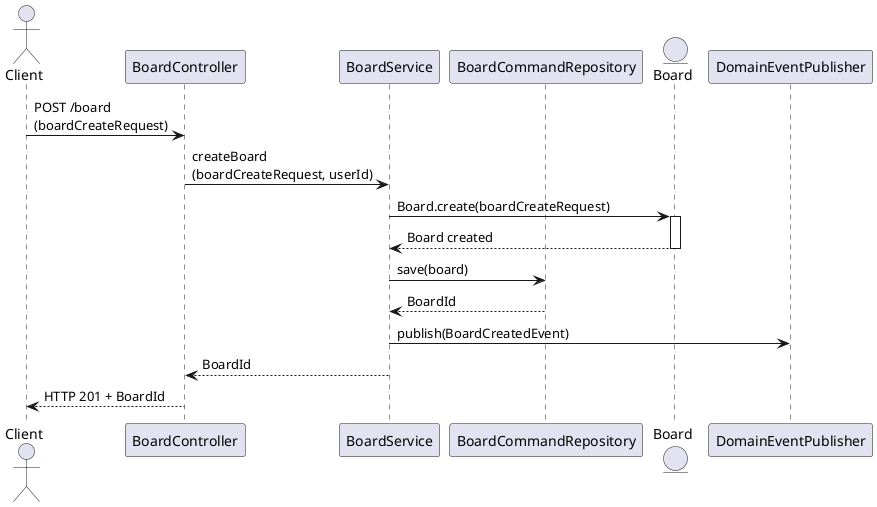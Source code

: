 @startuml
actor Client
participant BoardController
participant BoardService
participant BoardCommandRepository
Entity Board

Client -> BoardController : POST /board \n(boardCreateRequest)

BoardController -> BoardService : createBoard \n(boardCreateRequest, userId)

BoardService -> Board : Board.create(boardCreateRequest)

activate Board
Board --> BoardService : Board created
deactivate Board

BoardService -> BoardCommandRepository : save(board)
BoardCommandRepository --> BoardService : BoardId

BoardService -> DomainEventPublisher : publish(BoardCreatedEvent)

BoardService --> BoardController : BoardId
BoardController --> Client : HTTP 201 + BoardId
@enduml